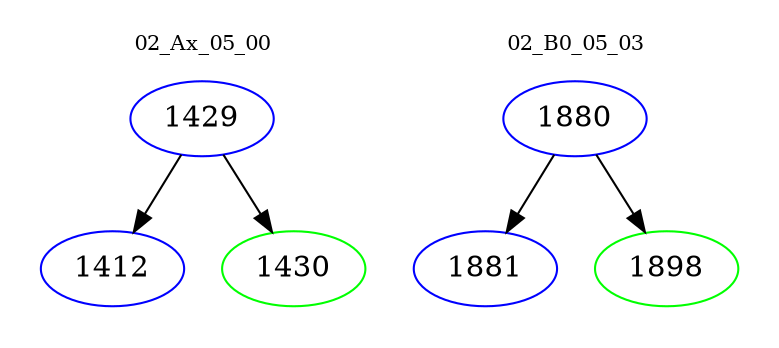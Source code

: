 digraph{
subgraph cluster_0 {
color = white
label = "02_Ax_05_00";
fontsize=10;
T0_1429 [label="1429", color="blue"]
T0_1429 -> T0_1412 [color="black"]
T0_1412 [label="1412", color="blue"]
T0_1429 -> T0_1430 [color="black"]
T0_1430 [label="1430", color="green"]
}
subgraph cluster_1 {
color = white
label = "02_B0_05_03";
fontsize=10;
T1_1880 [label="1880", color="blue"]
T1_1880 -> T1_1881 [color="black"]
T1_1881 [label="1881", color="blue"]
T1_1880 -> T1_1898 [color="black"]
T1_1898 [label="1898", color="green"]
}
}
